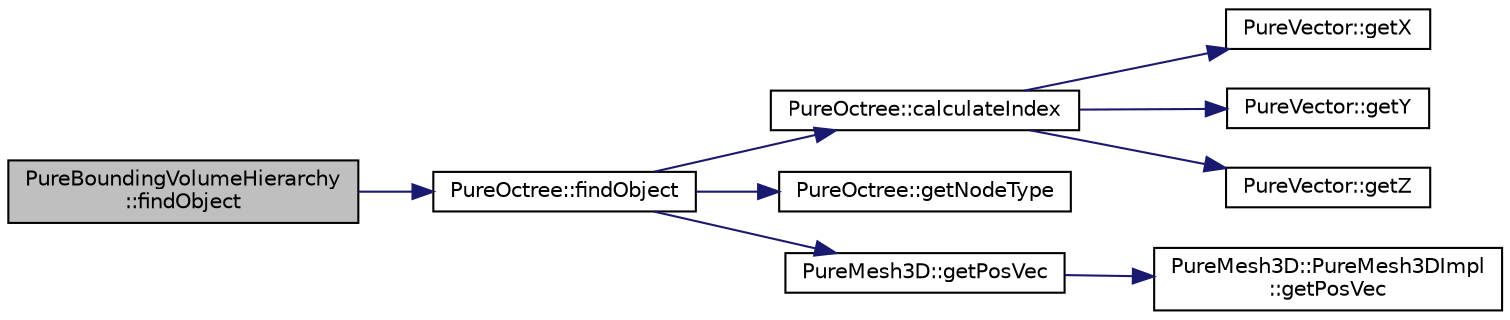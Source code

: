 digraph "PureBoundingVolumeHierarchy::findObject"
{
 // LATEX_PDF_SIZE
  edge [fontname="Helvetica",fontsize="10",labelfontname="Helvetica",labelfontsize="10"];
  node [fontname="Helvetica",fontsize="10",shape=record];
  rankdir="LR";
  Node1 [label="PureBoundingVolumeHierarchy\l::findObject",height=0.2,width=0.4,color="black", fillcolor="grey75", style="filled", fontcolor="black",tooltip="Finds the given object in the octree."];
  Node1 -> Node2 [color="midnightblue",fontsize="10",style="solid",fontname="Helvetica"];
  Node2 [label="PureOctree::findObject",height=0.2,width=0.4,color="black", fillcolor="white", style="filled",URL="$class_pure_octree.html#a16d06fdc27373580146e3b9b7a3d6209",tooltip="Finds the given object in the octree."];
  Node2 -> Node3 [color="midnightblue",fontsize="10",style="solid",fontname="Helvetica"];
  Node3 [label="PureOctree::calculateIndex",height=0.2,width=0.4,color="black", fillcolor="white", style="filled",URL="$class_pure_octree.html#a3dcf3842d9c20a6dff31aa97b821d317",tooltip="Calculates child node index for the given position in the current node."];
  Node3 -> Node4 [color="midnightblue",fontsize="10",style="solid",fontname="Helvetica"];
  Node4 [label="PureVector::getX",height=0.2,width=0.4,color="black", fillcolor="white", style="filled",URL="$class_pure_vector.html#a1671b6f7232f6cacd5b25e2e0078caa8",tooltip="Gets the X-coordinate."];
  Node3 -> Node5 [color="midnightblue",fontsize="10",style="solid",fontname="Helvetica"];
  Node5 [label="PureVector::getY",height=0.2,width=0.4,color="black", fillcolor="white", style="filled",URL="$class_pure_vector.html#ad3f280e052c74e30635f16def6f3fdff",tooltip="Gets the Y-coordinate."];
  Node3 -> Node6 [color="midnightblue",fontsize="10",style="solid",fontname="Helvetica"];
  Node6 [label="PureVector::getZ",height=0.2,width=0.4,color="black", fillcolor="white", style="filled",URL="$class_pure_vector.html#a0c7e17a5a9297eeefe11ac08611f4339",tooltip="Gets the Z-coordinate."];
  Node2 -> Node7 [color="midnightblue",fontsize="10",style="solid",fontname="Helvetica"];
  Node7 [label="PureOctree::getNodeType",height=0.2,width=0.4,color="black", fillcolor="white", style="filled",URL="$class_pure_octree.html#a08fbbc54ca6ffefce0710cb03b054303",tooltip="Gets the type of the octree node which depends on if the node has any objects or children nodes."];
  Node2 -> Node8 [color="midnightblue",fontsize="10",style="solid",fontname="Helvetica"];
  Node8 [label="PureMesh3D::getPosVec",height=0.2,width=0.4,color="black", fillcolor="white", style="filled",URL="$class_pure_mesh3_d.html#a6a0d521719d2afacba9fe360df5ff670",tooltip="Gets the position."];
  Node8 -> Node9 [color="midnightblue",fontsize="10",style="solid",fontname="Helvetica"];
  Node9 [label="PureMesh3D::PureMesh3DImpl\l::getPosVec",height=0.2,width=0.4,color="black", fillcolor="white", style="filled",URL="$class_pure_mesh3_d_1_1_pure_mesh3_d_impl.html#a6179ac01bfe066184922eaeec0a59a5a",tooltip=" "];
}
